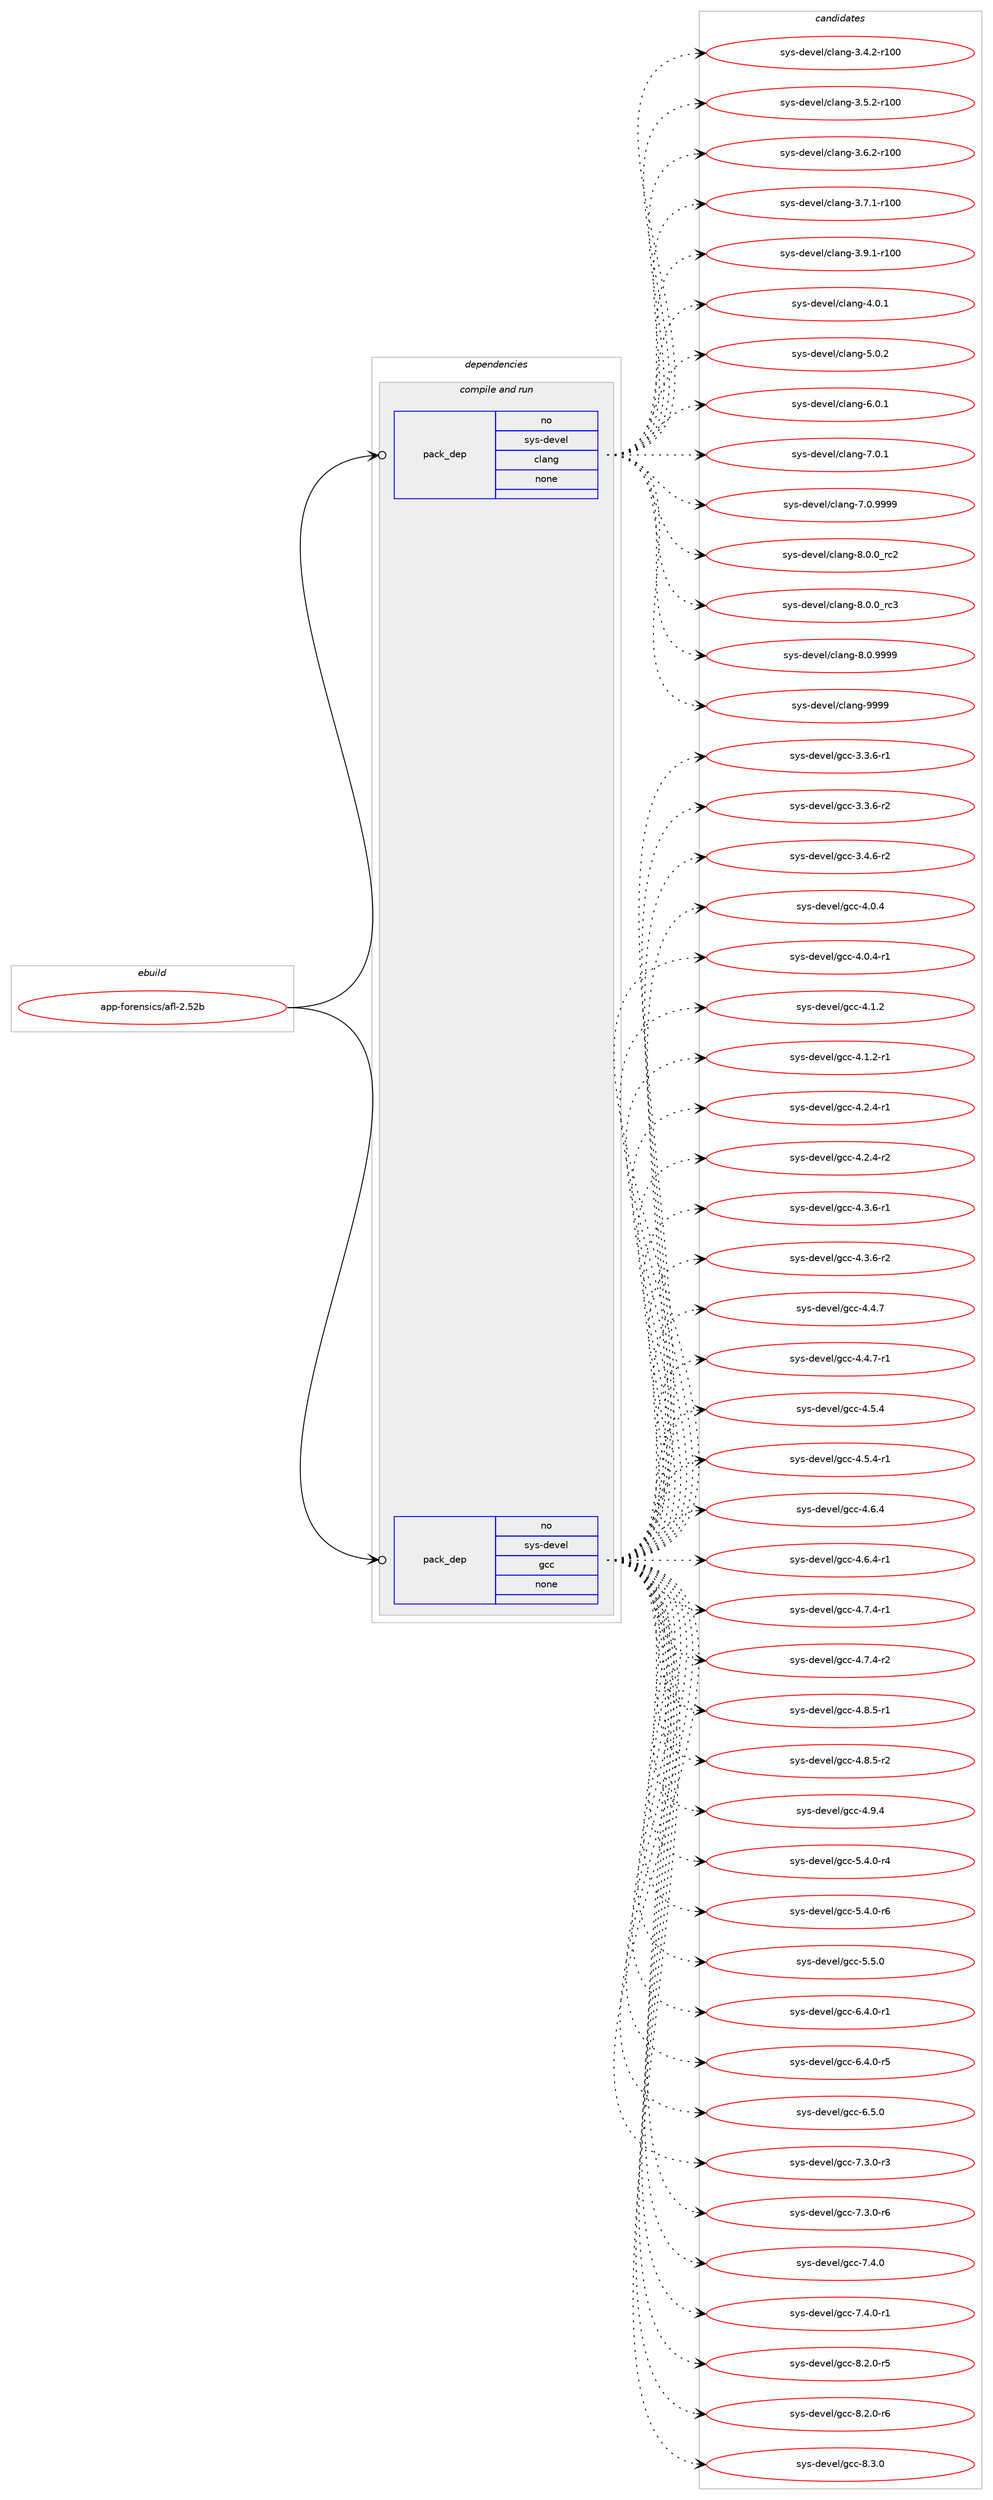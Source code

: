 digraph prolog {

# *************
# Graph options
# *************

newrank=true;
concentrate=true;
compound=true;
graph [rankdir=LR,fontname=Helvetica,fontsize=10,ranksep=1.5];#, ranksep=2.5, nodesep=0.2];
edge  [arrowhead=vee];
node  [fontname=Helvetica,fontsize=10];

# **********
# The ebuild
# **********

subgraph cluster_leftcol {
color=gray;
rank=same;
label=<<i>ebuild</i>>;
id [label="app-forensics/afl-2.52b", color=red, width=4, href="../app-forensics/afl-2.52b.svg"];
}

# ****************
# The dependencies
# ****************

subgraph cluster_midcol {
color=gray;
label=<<i>dependencies</i>>;
subgraph cluster_compile {
fillcolor="#eeeeee";
style=filled;
label=<<i>compile</i>>;
}
subgraph cluster_compileandrun {
fillcolor="#eeeeee";
style=filled;
label=<<i>compile and run</i>>;
subgraph pack921351 {
dependency1293769 [label=<<TABLE BORDER="0" CELLBORDER="1" CELLSPACING="0" CELLPADDING="4" WIDTH="220"><TR><TD ROWSPAN="6" CELLPADDING="30">pack_dep</TD></TR><TR><TD WIDTH="110">no</TD></TR><TR><TD>sys-devel</TD></TR><TR><TD>clang</TD></TR><TR><TD>none</TD></TR><TR><TD></TD></TR></TABLE>>, shape=none, color=blue];
}
id:e -> dependency1293769:w [weight=20,style="solid",arrowhead="odotvee"];
subgraph pack921352 {
dependency1293770 [label=<<TABLE BORDER="0" CELLBORDER="1" CELLSPACING="0" CELLPADDING="4" WIDTH="220"><TR><TD ROWSPAN="6" CELLPADDING="30">pack_dep</TD></TR><TR><TD WIDTH="110">no</TD></TR><TR><TD>sys-devel</TD></TR><TR><TD>gcc</TD></TR><TR><TD>none</TD></TR><TR><TD></TD></TR></TABLE>>, shape=none, color=blue];
}
id:e -> dependency1293770:w [weight=20,style="solid",arrowhead="odotvee"];
}
subgraph cluster_run {
fillcolor="#eeeeee";
style=filled;
label=<<i>run</i>>;
}
}

# **************
# The candidates
# **************

subgraph cluster_choices {
rank=same;
color=gray;
label=<<i>candidates</i>>;

subgraph choice921351 {
color=black;
nodesep=1;
choice1151211154510010111810110847991089711010345514652465045114494848 [label="sys-devel/clang-3.4.2-r100", color=red, width=4,href="../sys-devel/clang-3.4.2-r100.svg"];
choice1151211154510010111810110847991089711010345514653465045114494848 [label="sys-devel/clang-3.5.2-r100", color=red, width=4,href="../sys-devel/clang-3.5.2-r100.svg"];
choice1151211154510010111810110847991089711010345514654465045114494848 [label="sys-devel/clang-3.6.2-r100", color=red, width=4,href="../sys-devel/clang-3.6.2-r100.svg"];
choice1151211154510010111810110847991089711010345514655464945114494848 [label="sys-devel/clang-3.7.1-r100", color=red, width=4,href="../sys-devel/clang-3.7.1-r100.svg"];
choice1151211154510010111810110847991089711010345514657464945114494848 [label="sys-devel/clang-3.9.1-r100", color=red, width=4,href="../sys-devel/clang-3.9.1-r100.svg"];
choice11512111545100101118101108479910897110103455246484649 [label="sys-devel/clang-4.0.1", color=red, width=4,href="../sys-devel/clang-4.0.1.svg"];
choice11512111545100101118101108479910897110103455346484650 [label="sys-devel/clang-5.0.2", color=red, width=4,href="../sys-devel/clang-5.0.2.svg"];
choice11512111545100101118101108479910897110103455446484649 [label="sys-devel/clang-6.0.1", color=red, width=4,href="../sys-devel/clang-6.0.1.svg"];
choice11512111545100101118101108479910897110103455546484649 [label="sys-devel/clang-7.0.1", color=red, width=4,href="../sys-devel/clang-7.0.1.svg"];
choice11512111545100101118101108479910897110103455546484657575757 [label="sys-devel/clang-7.0.9999", color=red, width=4,href="../sys-devel/clang-7.0.9999.svg"];
choice11512111545100101118101108479910897110103455646484648951149950 [label="sys-devel/clang-8.0.0_rc2", color=red, width=4,href="../sys-devel/clang-8.0.0_rc2.svg"];
choice11512111545100101118101108479910897110103455646484648951149951 [label="sys-devel/clang-8.0.0_rc3", color=red, width=4,href="../sys-devel/clang-8.0.0_rc3.svg"];
choice11512111545100101118101108479910897110103455646484657575757 [label="sys-devel/clang-8.0.9999", color=red, width=4,href="../sys-devel/clang-8.0.9999.svg"];
choice115121115451001011181011084799108971101034557575757 [label="sys-devel/clang-9999", color=red, width=4,href="../sys-devel/clang-9999.svg"];
dependency1293769:e -> choice1151211154510010111810110847991089711010345514652465045114494848:w [style=dotted,weight="100"];
dependency1293769:e -> choice1151211154510010111810110847991089711010345514653465045114494848:w [style=dotted,weight="100"];
dependency1293769:e -> choice1151211154510010111810110847991089711010345514654465045114494848:w [style=dotted,weight="100"];
dependency1293769:e -> choice1151211154510010111810110847991089711010345514655464945114494848:w [style=dotted,weight="100"];
dependency1293769:e -> choice1151211154510010111810110847991089711010345514657464945114494848:w [style=dotted,weight="100"];
dependency1293769:e -> choice11512111545100101118101108479910897110103455246484649:w [style=dotted,weight="100"];
dependency1293769:e -> choice11512111545100101118101108479910897110103455346484650:w [style=dotted,weight="100"];
dependency1293769:e -> choice11512111545100101118101108479910897110103455446484649:w [style=dotted,weight="100"];
dependency1293769:e -> choice11512111545100101118101108479910897110103455546484649:w [style=dotted,weight="100"];
dependency1293769:e -> choice11512111545100101118101108479910897110103455546484657575757:w [style=dotted,weight="100"];
dependency1293769:e -> choice11512111545100101118101108479910897110103455646484648951149950:w [style=dotted,weight="100"];
dependency1293769:e -> choice11512111545100101118101108479910897110103455646484648951149951:w [style=dotted,weight="100"];
dependency1293769:e -> choice11512111545100101118101108479910897110103455646484657575757:w [style=dotted,weight="100"];
dependency1293769:e -> choice115121115451001011181011084799108971101034557575757:w [style=dotted,weight="100"];
}
subgraph choice921352 {
color=black;
nodesep=1;
choice115121115451001011181011084710399994551465146544511449 [label="sys-devel/gcc-3.3.6-r1", color=red, width=4,href="../sys-devel/gcc-3.3.6-r1.svg"];
choice115121115451001011181011084710399994551465146544511450 [label="sys-devel/gcc-3.3.6-r2", color=red, width=4,href="../sys-devel/gcc-3.3.6-r2.svg"];
choice115121115451001011181011084710399994551465246544511450 [label="sys-devel/gcc-3.4.6-r2", color=red, width=4,href="../sys-devel/gcc-3.4.6-r2.svg"];
choice11512111545100101118101108471039999455246484652 [label="sys-devel/gcc-4.0.4", color=red, width=4,href="../sys-devel/gcc-4.0.4.svg"];
choice115121115451001011181011084710399994552464846524511449 [label="sys-devel/gcc-4.0.4-r1", color=red, width=4,href="../sys-devel/gcc-4.0.4-r1.svg"];
choice11512111545100101118101108471039999455246494650 [label="sys-devel/gcc-4.1.2", color=red, width=4,href="../sys-devel/gcc-4.1.2.svg"];
choice115121115451001011181011084710399994552464946504511449 [label="sys-devel/gcc-4.1.2-r1", color=red, width=4,href="../sys-devel/gcc-4.1.2-r1.svg"];
choice115121115451001011181011084710399994552465046524511449 [label="sys-devel/gcc-4.2.4-r1", color=red, width=4,href="../sys-devel/gcc-4.2.4-r1.svg"];
choice115121115451001011181011084710399994552465046524511450 [label="sys-devel/gcc-4.2.4-r2", color=red, width=4,href="../sys-devel/gcc-4.2.4-r2.svg"];
choice115121115451001011181011084710399994552465146544511449 [label="sys-devel/gcc-4.3.6-r1", color=red, width=4,href="../sys-devel/gcc-4.3.6-r1.svg"];
choice115121115451001011181011084710399994552465146544511450 [label="sys-devel/gcc-4.3.6-r2", color=red, width=4,href="../sys-devel/gcc-4.3.6-r2.svg"];
choice11512111545100101118101108471039999455246524655 [label="sys-devel/gcc-4.4.7", color=red, width=4,href="../sys-devel/gcc-4.4.7.svg"];
choice115121115451001011181011084710399994552465246554511449 [label="sys-devel/gcc-4.4.7-r1", color=red, width=4,href="../sys-devel/gcc-4.4.7-r1.svg"];
choice11512111545100101118101108471039999455246534652 [label="sys-devel/gcc-4.5.4", color=red, width=4,href="../sys-devel/gcc-4.5.4.svg"];
choice115121115451001011181011084710399994552465346524511449 [label="sys-devel/gcc-4.5.4-r1", color=red, width=4,href="../sys-devel/gcc-4.5.4-r1.svg"];
choice11512111545100101118101108471039999455246544652 [label="sys-devel/gcc-4.6.4", color=red, width=4,href="../sys-devel/gcc-4.6.4.svg"];
choice115121115451001011181011084710399994552465446524511449 [label="sys-devel/gcc-4.6.4-r1", color=red, width=4,href="../sys-devel/gcc-4.6.4-r1.svg"];
choice115121115451001011181011084710399994552465546524511449 [label="sys-devel/gcc-4.7.4-r1", color=red, width=4,href="../sys-devel/gcc-4.7.4-r1.svg"];
choice115121115451001011181011084710399994552465546524511450 [label="sys-devel/gcc-4.7.4-r2", color=red, width=4,href="../sys-devel/gcc-4.7.4-r2.svg"];
choice115121115451001011181011084710399994552465646534511449 [label="sys-devel/gcc-4.8.5-r1", color=red, width=4,href="../sys-devel/gcc-4.8.5-r1.svg"];
choice115121115451001011181011084710399994552465646534511450 [label="sys-devel/gcc-4.8.5-r2", color=red, width=4,href="../sys-devel/gcc-4.8.5-r2.svg"];
choice11512111545100101118101108471039999455246574652 [label="sys-devel/gcc-4.9.4", color=red, width=4,href="../sys-devel/gcc-4.9.4.svg"];
choice115121115451001011181011084710399994553465246484511452 [label="sys-devel/gcc-5.4.0-r4", color=red, width=4,href="../sys-devel/gcc-5.4.0-r4.svg"];
choice115121115451001011181011084710399994553465246484511454 [label="sys-devel/gcc-5.4.0-r6", color=red, width=4,href="../sys-devel/gcc-5.4.0-r6.svg"];
choice11512111545100101118101108471039999455346534648 [label="sys-devel/gcc-5.5.0", color=red, width=4,href="../sys-devel/gcc-5.5.0.svg"];
choice115121115451001011181011084710399994554465246484511449 [label="sys-devel/gcc-6.4.0-r1", color=red, width=4,href="../sys-devel/gcc-6.4.0-r1.svg"];
choice115121115451001011181011084710399994554465246484511453 [label="sys-devel/gcc-6.4.0-r5", color=red, width=4,href="../sys-devel/gcc-6.4.0-r5.svg"];
choice11512111545100101118101108471039999455446534648 [label="sys-devel/gcc-6.5.0", color=red, width=4,href="../sys-devel/gcc-6.5.0.svg"];
choice115121115451001011181011084710399994555465146484511451 [label="sys-devel/gcc-7.3.0-r3", color=red, width=4,href="../sys-devel/gcc-7.3.0-r3.svg"];
choice115121115451001011181011084710399994555465146484511454 [label="sys-devel/gcc-7.3.0-r6", color=red, width=4,href="../sys-devel/gcc-7.3.0-r6.svg"];
choice11512111545100101118101108471039999455546524648 [label="sys-devel/gcc-7.4.0", color=red, width=4,href="../sys-devel/gcc-7.4.0.svg"];
choice115121115451001011181011084710399994555465246484511449 [label="sys-devel/gcc-7.4.0-r1", color=red, width=4,href="../sys-devel/gcc-7.4.0-r1.svg"];
choice115121115451001011181011084710399994556465046484511453 [label="sys-devel/gcc-8.2.0-r5", color=red, width=4,href="../sys-devel/gcc-8.2.0-r5.svg"];
choice115121115451001011181011084710399994556465046484511454 [label="sys-devel/gcc-8.2.0-r6", color=red, width=4,href="../sys-devel/gcc-8.2.0-r6.svg"];
choice11512111545100101118101108471039999455646514648 [label="sys-devel/gcc-8.3.0", color=red, width=4,href="../sys-devel/gcc-8.3.0.svg"];
dependency1293770:e -> choice115121115451001011181011084710399994551465146544511449:w [style=dotted,weight="100"];
dependency1293770:e -> choice115121115451001011181011084710399994551465146544511450:w [style=dotted,weight="100"];
dependency1293770:e -> choice115121115451001011181011084710399994551465246544511450:w [style=dotted,weight="100"];
dependency1293770:e -> choice11512111545100101118101108471039999455246484652:w [style=dotted,weight="100"];
dependency1293770:e -> choice115121115451001011181011084710399994552464846524511449:w [style=dotted,weight="100"];
dependency1293770:e -> choice11512111545100101118101108471039999455246494650:w [style=dotted,weight="100"];
dependency1293770:e -> choice115121115451001011181011084710399994552464946504511449:w [style=dotted,weight="100"];
dependency1293770:e -> choice115121115451001011181011084710399994552465046524511449:w [style=dotted,weight="100"];
dependency1293770:e -> choice115121115451001011181011084710399994552465046524511450:w [style=dotted,weight="100"];
dependency1293770:e -> choice115121115451001011181011084710399994552465146544511449:w [style=dotted,weight="100"];
dependency1293770:e -> choice115121115451001011181011084710399994552465146544511450:w [style=dotted,weight="100"];
dependency1293770:e -> choice11512111545100101118101108471039999455246524655:w [style=dotted,weight="100"];
dependency1293770:e -> choice115121115451001011181011084710399994552465246554511449:w [style=dotted,weight="100"];
dependency1293770:e -> choice11512111545100101118101108471039999455246534652:w [style=dotted,weight="100"];
dependency1293770:e -> choice115121115451001011181011084710399994552465346524511449:w [style=dotted,weight="100"];
dependency1293770:e -> choice11512111545100101118101108471039999455246544652:w [style=dotted,weight="100"];
dependency1293770:e -> choice115121115451001011181011084710399994552465446524511449:w [style=dotted,weight="100"];
dependency1293770:e -> choice115121115451001011181011084710399994552465546524511449:w [style=dotted,weight="100"];
dependency1293770:e -> choice115121115451001011181011084710399994552465546524511450:w [style=dotted,weight="100"];
dependency1293770:e -> choice115121115451001011181011084710399994552465646534511449:w [style=dotted,weight="100"];
dependency1293770:e -> choice115121115451001011181011084710399994552465646534511450:w [style=dotted,weight="100"];
dependency1293770:e -> choice11512111545100101118101108471039999455246574652:w [style=dotted,weight="100"];
dependency1293770:e -> choice115121115451001011181011084710399994553465246484511452:w [style=dotted,weight="100"];
dependency1293770:e -> choice115121115451001011181011084710399994553465246484511454:w [style=dotted,weight="100"];
dependency1293770:e -> choice11512111545100101118101108471039999455346534648:w [style=dotted,weight="100"];
dependency1293770:e -> choice115121115451001011181011084710399994554465246484511449:w [style=dotted,weight="100"];
dependency1293770:e -> choice115121115451001011181011084710399994554465246484511453:w [style=dotted,weight="100"];
dependency1293770:e -> choice11512111545100101118101108471039999455446534648:w [style=dotted,weight="100"];
dependency1293770:e -> choice115121115451001011181011084710399994555465146484511451:w [style=dotted,weight="100"];
dependency1293770:e -> choice115121115451001011181011084710399994555465146484511454:w [style=dotted,weight="100"];
dependency1293770:e -> choice11512111545100101118101108471039999455546524648:w [style=dotted,weight="100"];
dependency1293770:e -> choice115121115451001011181011084710399994555465246484511449:w [style=dotted,weight="100"];
dependency1293770:e -> choice115121115451001011181011084710399994556465046484511453:w [style=dotted,weight="100"];
dependency1293770:e -> choice115121115451001011181011084710399994556465046484511454:w [style=dotted,weight="100"];
dependency1293770:e -> choice11512111545100101118101108471039999455646514648:w [style=dotted,weight="100"];
}
}

}
